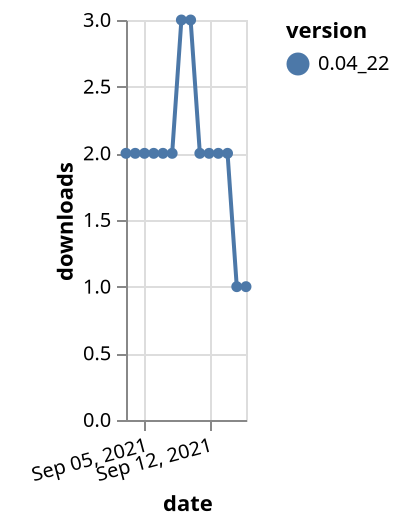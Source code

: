 {"$schema": "https://vega.github.io/schema/vega-lite/v5.json", "description": "A simple bar chart with embedded data.", "data": {"values": [{"date": "2021-09-03", "total": 1840, "delta": 2, "version": "0.04_22"}, {"date": "2021-09-04", "total": 1842, "delta": 2, "version": "0.04_22"}, {"date": "2021-09-05", "total": 1844, "delta": 2, "version": "0.04_22"}, {"date": "2021-09-06", "total": 1846, "delta": 2, "version": "0.04_22"}, {"date": "2021-09-07", "total": 1848, "delta": 2, "version": "0.04_22"}, {"date": "2021-09-08", "total": 1850, "delta": 2, "version": "0.04_22"}, {"date": "2021-09-09", "total": 1853, "delta": 3, "version": "0.04_22"}, {"date": "2021-09-10", "total": 1856, "delta": 3, "version": "0.04_22"}, {"date": "2021-09-11", "total": 1858, "delta": 2, "version": "0.04_22"}, {"date": "2021-09-12", "total": 1860, "delta": 2, "version": "0.04_22"}, {"date": "2021-09-13", "total": 1862, "delta": 2, "version": "0.04_22"}, {"date": "2021-09-14", "total": 1864, "delta": 2, "version": "0.04_22"}, {"date": "2021-09-15", "total": 1865, "delta": 1, "version": "0.04_22"}, {"date": "2021-09-16", "total": 1866, "delta": 1, "version": "0.04_22"}]}, "width": "container", "mark": {"type": "line", "point": {"filled": true}}, "encoding": {"x": {"field": "date", "type": "temporal", "timeUnit": "yearmonthdate", "title": "date", "axis": {"labelAngle": -15}}, "y": {"field": "delta", "type": "quantitative", "title": "downloads"}, "color": {"field": "version", "type": "nominal"}, "tooltip": {"field": "delta"}}}